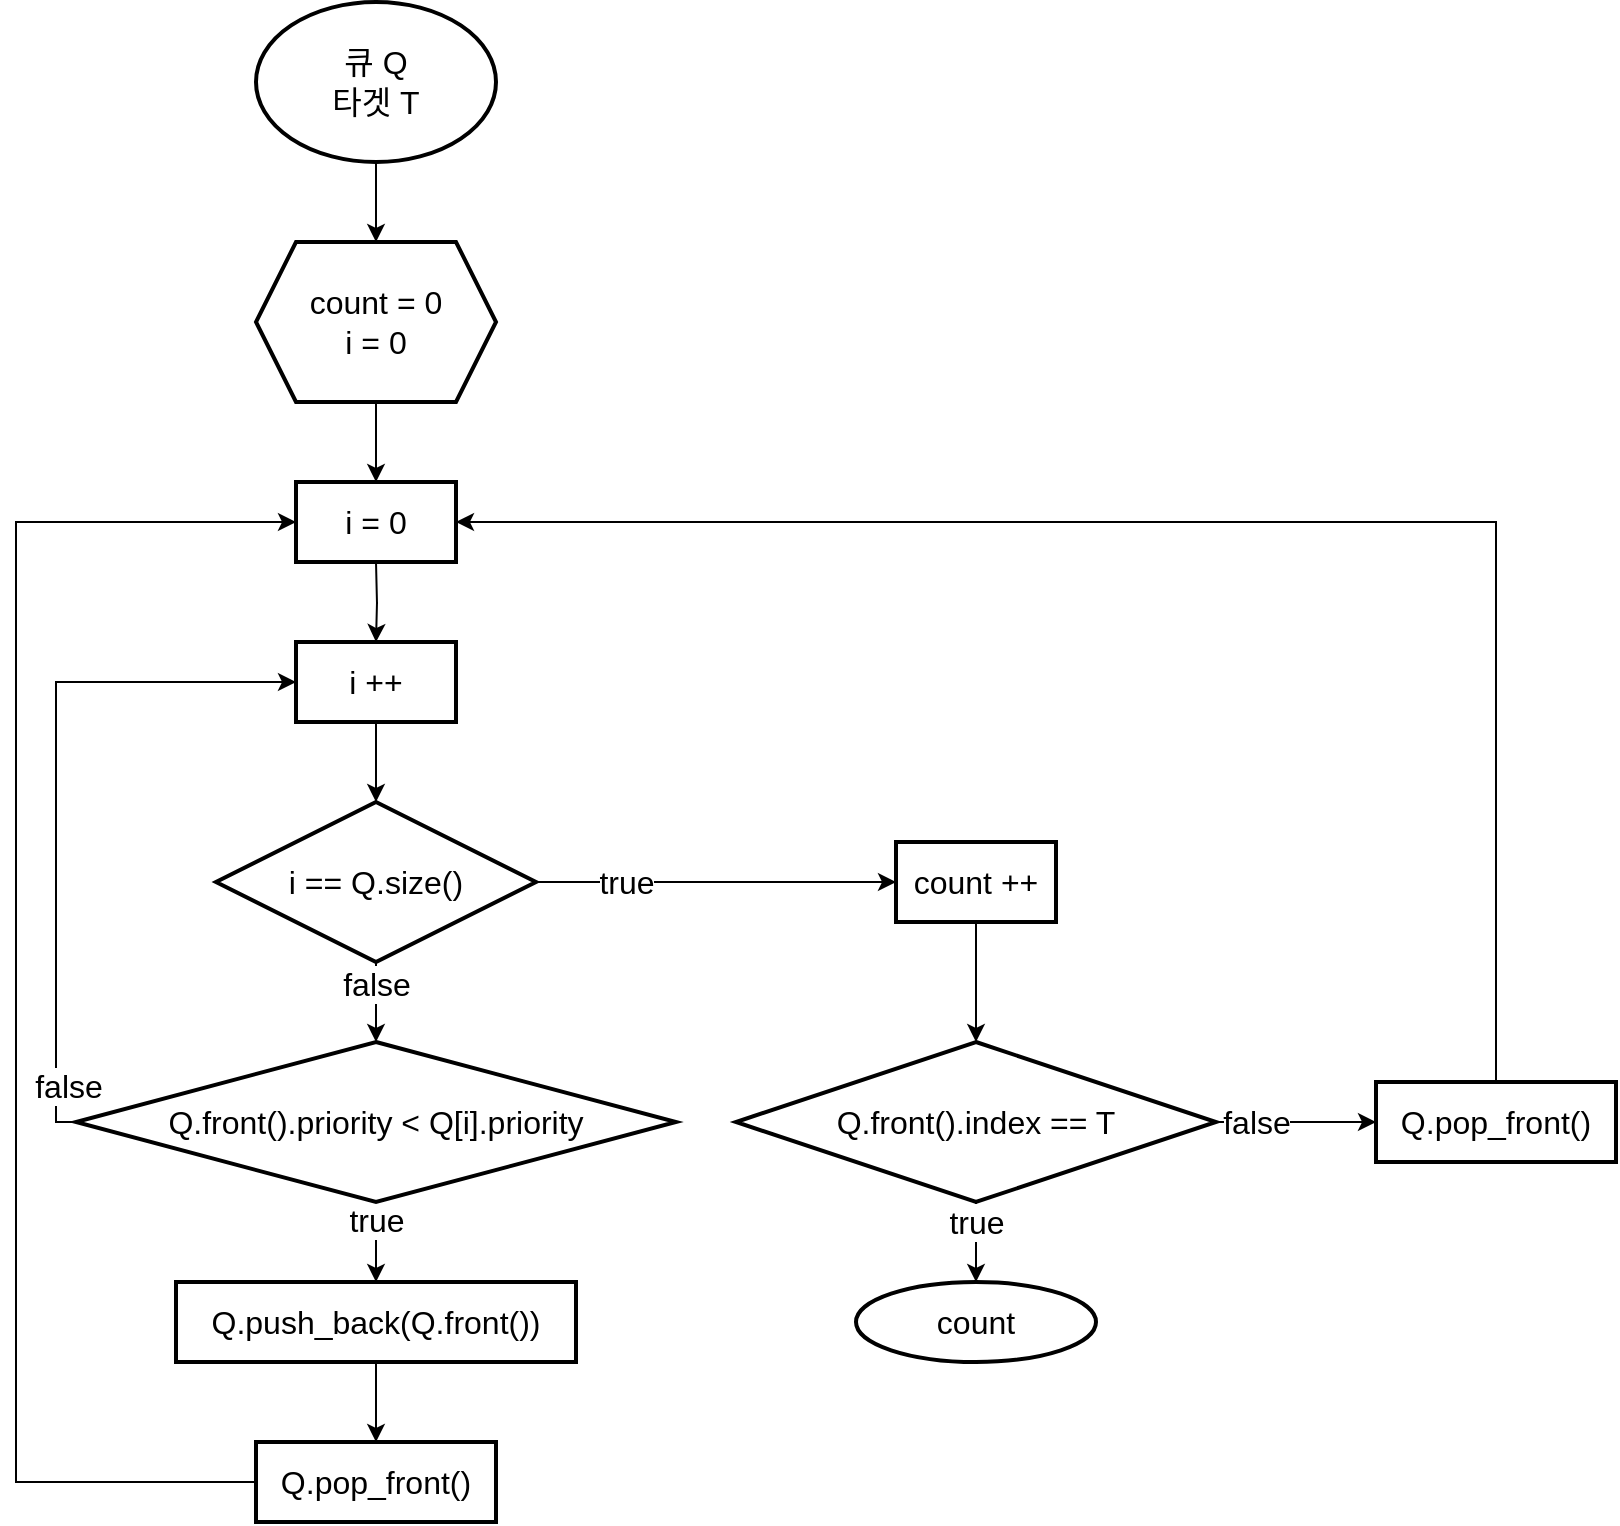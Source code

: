 <mxfile version="14.4.3" type="device"><diagram id="eSefi34d8740SRNWqPBp" name="Solution"><mxGraphModel dx="586" dy="1745" grid="1" gridSize="10" guides="1" tooltips="1" connect="1" arrows="1" fold="1" page="1" pageScale="1" pageWidth="827" pageHeight="1169" math="0" shadow="0"><root><mxCell id="n_tZx9NlmBXd1Qik7h1B-0"/><mxCell id="n_tZx9NlmBXd1Qik7h1B-1" parent="n_tZx9NlmBXd1Qik7h1B-0"/><mxCell id="XbeeVZATBk8C1ziMvDFL-2" value="" style="edgeStyle=orthogonalEdgeStyle;rounded=0;orthogonalLoop=1;jettySize=auto;html=1;" edge="1" parent="n_tZx9NlmBXd1Qik7h1B-1" source="XbeeVZATBk8C1ziMvDFL-0"><mxGeometry relative="1" as="geometry"><mxPoint x="220" y="160" as="targetPoint"/></mxGeometry></mxCell><mxCell id="XbeeVZATBk8C1ziMvDFL-0" value="&lt;span style=&quot;font-size: 16px&quot;&gt;큐 Q&lt;br style=&quot;font-size: 16px&quot;&gt;타겟 T&lt;br style=&quot;font-size: 16px&quot;&gt;&lt;/span&gt;" style="strokeWidth=2;html=1;shape=mxgraph.flowchart.start_1;whiteSpace=wrap;fontSize=16;" vertex="1" parent="n_tZx9NlmBXd1Qik7h1B-1"><mxGeometry x="160" y="40" width="120" height="80" as="geometry"/></mxCell><mxCell id="XbeeVZATBk8C1ziMvDFL-9" value="" style="edgeStyle=orthogonalEdgeStyle;rounded=0;orthogonalLoop=1;jettySize=auto;html=1;fontSize=16;" edge="1" parent="n_tZx9NlmBXd1Qik7h1B-1"><mxGeometry relative="1" as="geometry"><mxPoint x="220" y="320" as="sourcePoint"/><mxPoint x="220" y="360" as="targetPoint"/></mxGeometry></mxCell><mxCell id="XbeeVZATBk8C1ziMvDFL-29" value="" style="edgeStyle=orthogonalEdgeStyle;rounded=0;orthogonalLoop=1;jettySize=auto;html=1;fontSize=16;" edge="1" parent="n_tZx9NlmBXd1Qik7h1B-1" source="XbeeVZATBk8C1ziMvDFL-14" target="XbeeVZATBk8C1ziMvDFL-27"><mxGeometry relative="1" as="geometry"/></mxCell><mxCell id="XbeeVZATBk8C1ziMvDFL-14" value="i ++" style="whiteSpace=wrap;html=1;fontSize=16;strokeWidth=2;" vertex="1" parent="n_tZx9NlmBXd1Qik7h1B-1"><mxGeometry x="180" y="360" width="80" height="40" as="geometry"/></mxCell><mxCell id="XbeeVZATBk8C1ziMvDFL-36" style="edgeStyle=orthogonalEdgeStyle;rounded=0;orthogonalLoop=1;jettySize=auto;html=1;entryX=0;entryY=0.5;entryDx=0;entryDy=0;fontSize=16;" edge="1" parent="n_tZx9NlmBXd1Qik7h1B-1" source="XbeeVZATBk8C1ziMvDFL-18" target="XbeeVZATBk8C1ziMvDFL-14"><mxGeometry relative="1" as="geometry"><Array as="points"><mxPoint x="60" y="600"/><mxPoint x="60" y="380"/></Array></mxGeometry></mxCell><mxCell id="XbeeVZATBk8C1ziMvDFL-37" value="false" style="edgeLabel;html=1;align=center;verticalAlign=middle;resizable=0;points=[];fontSize=16;" vertex="1" connectable="0" parent="XbeeVZATBk8C1ziMvDFL-36"><mxGeometry x="-0.848" y="2" relative="1" as="geometry"><mxPoint x="7.36" y="-2.03" as="offset"/></mxGeometry></mxCell><mxCell id="XbeeVZATBk8C1ziMvDFL-39" value="" style="edgeStyle=orthogonalEdgeStyle;rounded=0;orthogonalLoop=1;jettySize=auto;html=1;fontSize=16;" edge="1" parent="n_tZx9NlmBXd1Qik7h1B-1" source="XbeeVZATBk8C1ziMvDFL-18" target="XbeeVZATBk8C1ziMvDFL-38"><mxGeometry relative="1" as="geometry"/></mxCell><mxCell id="XbeeVZATBk8C1ziMvDFL-40" value="true" style="edgeLabel;html=1;align=center;verticalAlign=middle;resizable=0;points=[];fontSize=16;" vertex="1" connectable="0" parent="XbeeVZATBk8C1ziMvDFL-39"><mxGeometry x="-0.579" y="-2" relative="1" as="geometry"><mxPoint x="2" as="offset"/></mxGeometry></mxCell><mxCell id="XbeeVZATBk8C1ziMvDFL-18" value="Q.front().priority &amp;lt; Q[i].priority" style="rhombus;whiteSpace=wrap;html=1;fontSize=16;strokeWidth=2;" vertex="1" parent="n_tZx9NlmBXd1Qik7h1B-1"><mxGeometry x="70" y="560" width="300" height="80" as="geometry"/></mxCell><mxCell id="XbeeVZATBk8C1ziMvDFL-30" value="" style="edgeStyle=orthogonalEdgeStyle;rounded=0;orthogonalLoop=1;jettySize=auto;html=1;fontSize=16;" edge="1" parent="n_tZx9NlmBXd1Qik7h1B-1" source="XbeeVZATBk8C1ziMvDFL-27" target="XbeeVZATBk8C1ziMvDFL-18"><mxGeometry relative="1" as="geometry"/></mxCell><mxCell id="XbeeVZATBk8C1ziMvDFL-32" value="false" style="edgeLabel;html=1;align=center;verticalAlign=middle;resizable=0;points=[];fontSize=16;" vertex="1" connectable="0" parent="XbeeVZATBk8C1ziMvDFL-30"><mxGeometry x="-0.464" y="2" relative="1" as="geometry"><mxPoint x="-2" as="offset"/></mxGeometry></mxCell><mxCell id="XbeeVZATBk8C1ziMvDFL-43" value="" style="edgeStyle=orthogonalEdgeStyle;rounded=0;orthogonalLoop=1;jettySize=auto;html=1;fontSize=16;entryX=0;entryY=0.5;entryDx=0;entryDy=0;" edge="1" parent="n_tZx9NlmBXd1Qik7h1B-1" source="XbeeVZATBk8C1ziMvDFL-27" target="XbeeVZATBk8C1ziMvDFL-55"><mxGeometry relative="1" as="geometry"><mxPoint x="360" y="460" as="targetPoint"/><Array as="points"/></mxGeometry></mxCell><mxCell id="XbeeVZATBk8C1ziMvDFL-44" value="true" style="edgeLabel;html=1;align=center;verticalAlign=middle;resizable=0;points=[];fontSize=16;" vertex="1" connectable="0" parent="XbeeVZATBk8C1ziMvDFL-43"><mxGeometry x="-0.596" y="1" relative="1" as="geometry"><mxPoint x="8" y="1" as="offset"/></mxGeometry></mxCell><mxCell id="XbeeVZATBk8C1ziMvDFL-27" value="i == Q.size()" style="rhombus;whiteSpace=wrap;html=1;fontSize=16;strokeWidth=2;" vertex="1" parent="n_tZx9NlmBXd1Qik7h1B-1"><mxGeometry x="140" y="440" width="160" height="80" as="geometry"/></mxCell><mxCell id="XbeeVZATBk8C1ziMvDFL-48" value="" style="edgeStyle=orthogonalEdgeStyle;rounded=0;orthogonalLoop=1;jettySize=auto;html=1;fontSize=16;" edge="1" parent="n_tZx9NlmBXd1Qik7h1B-1" source="XbeeVZATBk8C1ziMvDFL-38" target="XbeeVZATBk8C1ziMvDFL-47"><mxGeometry relative="1" as="geometry"/></mxCell><mxCell id="XbeeVZATBk8C1ziMvDFL-38" value="Q.push_back(Q.front())" style="whiteSpace=wrap;html=1;fontSize=16;strokeWidth=2;" vertex="1" parent="n_tZx9NlmBXd1Qik7h1B-1"><mxGeometry x="120" y="680" width="200" height="40" as="geometry"/></mxCell><mxCell id="XbeeVZATBk8C1ziMvDFL-54" value="" style="edgeStyle=orthogonalEdgeStyle;rounded=0;orthogonalLoop=1;jettySize=auto;html=1;fontSize=16;" edge="1" parent="n_tZx9NlmBXd1Qik7h1B-1" source="XbeeVZATBk8C1ziMvDFL-42" target="XbeeVZATBk8C1ziMvDFL-45"><mxGeometry relative="1" as="geometry"/></mxCell><mxCell id="XbeeVZATBk8C1ziMvDFL-60" value="true" style="edgeLabel;html=1;align=center;verticalAlign=middle;resizable=0;points=[];fontSize=16;" vertex="1" connectable="0" parent="XbeeVZATBk8C1ziMvDFL-54"><mxGeometry x="-0.279" y="-1" relative="1" as="geometry"><mxPoint x="1" y="-4.29" as="offset"/></mxGeometry></mxCell><mxCell id="XbeeVZATBk8C1ziMvDFL-59" value="" style="edgeStyle=orthogonalEdgeStyle;rounded=0;orthogonalLoop=1;jettySize=auto;html=1;fontSize=16;" edge="1" parent="n_tZx9NlmBXd1Qik7h1B-1" source="XbeeVZATBk8C1ziMvDFL-42" target="XbeeVZATBk8C1ziMvDFL-58"><mxGeometry relative="1" as="geometry"/></mxCell><mxCell id="XbeeVZATBk8C1ziMvDFL-61" value="false" style="edgeLabel;html=1;align=center;verticalAlign=middle;resizable=0;points=[];fontSize=16;" vertex="1" connectable="0" parent="XbeeVZATBk8C1ziMvDFL-59"><mxGeometry x="-0.321" relative="1" as="geometry"><mxPoint x="-7.43" as="offset"/></mxGeometry></mxCell><mxCell id="XbeeVZATBk8C1ziMvDFL-42" value="&lt;span&gt;Q.front().index == T&lt;/span&gt;" style="rhombus;whiteSpace=wrap;html=1;fontSize=16;strokeWidth=2;" vertex="1" parent="n_tZx9NlmBXd1Qik7h1B-1"><mxGeometry x="400" y="560" width="240" height="80" as="geometry"/></mxCell><mxCell id="XbeeVZATBk8C1ziMvDFL-45" value="count" style="ellipse;whiteSpace=wrap;html=1;fontSize=16;strokeWidth=2;" vertex="1" parent="n_tZx9NlmBXd1Qik7h1B-1"><mxGeometry x="460" y="680" width="120" height="40" as="geometry"/></mxCell><mxCell id="XbeeVZATBk8C1ziMvDFL-49" style="edgeStyle=orthogonalEdgeStyle;rounded=0;orthogonalLoop=1;jettySize=auto;html=1;entryX=0;entryY=0.5;entryDx=0;entryDy=0;fontSize=16;" edge="1" parent="n_tZx9NlmBXd1Qik7h1B-1" source="XbeeVZATBk8C1ziMvDFL-47" target="XbeeVZATBk8C1ziMvDFL-52"><mxGeometry relative="1" as="geometry"><mxPoint x="160" y="300" as="targetPoint"/><Array as="points"><mxPoint x="220" y="780"/><mxPoint x="40" y="780"/><mxPoint x="40" y="300"/></Array></mxGeometry></mxCell><mxCell id="XbeeVZATBk8C1ziMvDFL-47" value="Q.pop_front()" style="whiteSpace=wrap;html=1;fontSize=16;strokeWidth=2;" vertex="1" parent="n_tZx9NlmBXd1Qik7h1B-1"><mxGeometry x="160" y="760" width="120" height="40" as="geometry"/></mxCell><mxCell id="XbeeVZATBk8C1ziMvDFL-53" value="" style="edgeStyle=orthogonalEdgeStyle;rounded=0;orthogonalLoop=1;jettySize=auto;html=1;fontSize=16;" edge="1" parent="n_tZx9NlmBXd1Qik7h1B-1" source="XbeeVZATBk8C1ziMvDFL-50" target="XbeeVZATBk8C1ziMvDFL-52"><mxGeometry relative="1" as="geometry"/></mxCell><mxCell id="XbeeVZATBk8C1ziMvDFL-50" value="count = 0&lt;br&gt;i = 0" style="shape=hexagon;perimeter=hexagonPerimeter2;whiteSpace=wrap;html=1;fixedSize=1;strokeWidth=2;fontSize=16;" vertex="1" parent="n_tZx9NlmBXd1Qik7h1B-1"><mxGeometry x="160" y="160" width="120" height="80" as="geometry"/></mxCell><mxCell id="XbeeVZATBk8C1ziMvDFL-52" value="i = 0" style="whiteSpace=wrap;html=1;fontSize=16;strokeWidth=2;" vertex="1" parent="n_tZx9NlmBXd1Qik7h1B-1"><mxGeometry x="180" y="280" width="80" height="40" as="geometry"/></mxCell><mxCell id="XbeeVZATBk8C1ziMvDFL-57" value="" style="edgeStyle=orthogonalEdgeStyle;rounded=0;orthogonalLoop=1;jettySize=auto;html=1;fontSize=16;" edge="1" parent="n_tZx9NlmBXd1Qik7h1B-1" source="XbeeVZATBk8C1ziMvDFL-55" target="XbeeVZATBk8C1ziMvDFL-42"><mxGeometry relative="1" as="geometry"/></mxCell><mxCell id="XbeeVZATBk8C1ziMvDFL-55" value="count ++" style="whiteSpace=wrap;html=1;fontSize=16;strokeWidth=2;" vertex="1" parent="n_tZx9NlmBXd1Qik7h1B-1"><mxGeometry x="480" y="460" width="80" height="40" as="geometry"/></mxCell><mxCell id="XbeeVZATBk8C1ziMvDFL-62" style="edgeStyle=orthogonalEdgeStyle;rounded=0;orthogonalLoop=1;jettySize=auto;html=1;entryX=1;entryY=0.5;entryDx=0;entryDy=0;fontSize=16;" edge="1" parent="n_tZx9NlmBXd1Qik7h1B-1" source="XbeeVZATBk8C1ziMvDFL-58" target="XbeeVZATBk8C1ziMvDFL-52"><mxGeometry relative="1" as="geometry"><Array as="points"><mxPoint x="780" y="300"/></Array></mxGeometry></mxCell><mxCell id="XbeeVZATBk8C1ziMvDFL-58" value="Q.pop_front()" style="whiteSpace=wrap;html=1;fontSize=16;strokeWidth=2;" vertex="1" parent="n_tZx9NlmBXd1Qik7h1B-1"><mxGeometry x="720" y="580" width="120" height="40" as="geometry"/></mxCell></root></mxGraphModel></diagram></mxfile>